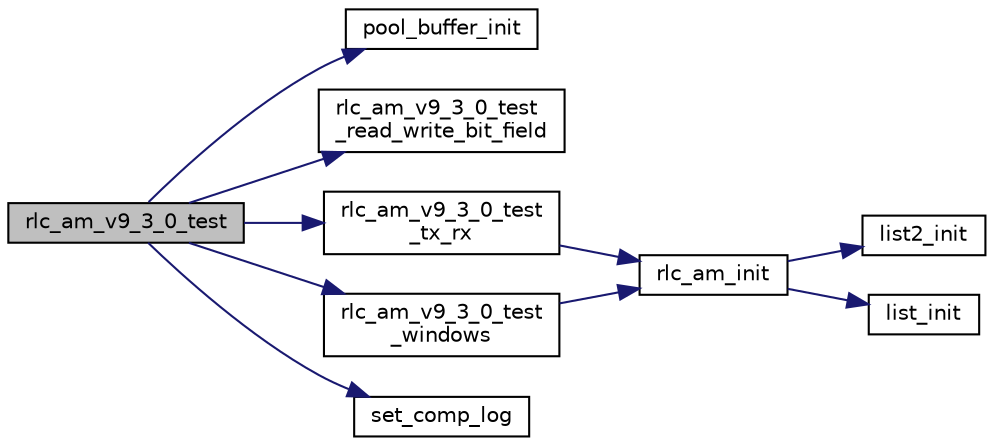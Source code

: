 digraph "rlc_am_v9_3_0_test"
{
 // LATEX_PDF_SIZE
  edge [fontname="Helvetica",fontsize="10",labelfontname="Helvetica",labelfontsize="10"];
  node [fontname="Helvetica",fontsize="10",shape=record];
  rankdir="LR";
  Node1 [label="rlc_am_v9_3_0_test",height=0.2,width=0.4,color="black", fillcolor="grey75", style="filled", fontcolor="black",tooltip=" "];
  Node1 -> Node2 [color="midnightblue",fontsize="10",style="solid",fontname="Helvetica"];
  Node2 [label="pool_buffer_init",height=0.2,width=0.4,color="black", fillcolor="white", style="filled",URL="$mem__block_8c.html#ad3a69d5a7ed32f575ea6c61d27cf0e3b",tooltip=" "];
  Node1 -> Node3 [color="midnightblue",fontsize="10",style="solid",fontname="Helvetica"];
  Node3 [label="rlc_am_v9_3_0_test\l_read_write_bit_field",height=0.2,width=0.4,color="black", fillcolor="white", style="filled",URL="$rlc__am__test_8c.html#ad33c97ea741e437345b33d258fd8a4af",tooltip=" "];
  Node1 -> Node4 [color="midnightblue",fontsize="10",style="solid",fontname="Helvetica"];
  Node4 [label="rlc_am_v9_3_0_test\l_tx_rx",height=0.2,width=0.4,color="black", fillcolor="white", style="filled",URL="$rlc__am__test_8c.html#a2e80b1a3378dd1343edcc586749c55c5",tooltip=" "];
  Node4 -> Node5 [color="midnightblue",fontsize="10",style="solid",fontname="Helvetica"];
  Node5 [label="rlc_am_init",height=0.2,width=0.4,color="black", fillcolor="white", style="filled",URL="$group__em.html#ga5d6bf9b1b85f9335929bda3867cde24c",tooltip="Initialize the RLC AM protocol instance, reset variables, allocate buffers, lists,..."];
  Node5 -> Node6 [color="midnightblue",fontsize="10",style="solid",fontname="Helvetica"];
  Node6 [label="list2_init",height=0.2,width=0.4,color="black", fillcolor="white", style="filled",URL="$list_8h.html#a2541783413dfb9abad3e67c9e425b99b",tooltip=" "];
  Node5 -> Node7 [color="midnightblue",fontsize="10",style="solid",fontname="Helvetica"];
  Node7 [label="list_init",height=0.2,width=0.4,color="black", fillcolor="white", style="filled",URL="$list_8c.html#a896782f4f794d085242b80e09bbc91dd",tooltip=" "];
  Node1 -> Node8 [color="midnightblue",fontsize="10",style="solid",fontname="Helvetica"];
  Node8 [label="rlc_am_v9_3_0_test\l_windows",height=0.2,width=0.4,color="black", fillcolor="white", style="filled",URL="$rlc__am__test_8c.html#a86c206882dd25d2b073b6ca170459e56",tooltip=" "];
  Node8 -> Node5 [color="midnightblue",fontsize="10",style="solid",fontname="Helvetica"];
  Node1 -> Node9 [color="midnightblue",fontsize="10",style="solid",fontname="Helvetica"];
  Node9 [label="set_comp_log",height=0.2,width=0.4,color="black", fillcolor="white", style="filled",URL="$log_8c.html#aebcd275e1120a99dedece89b911227a2",tooltip=" "];
}
